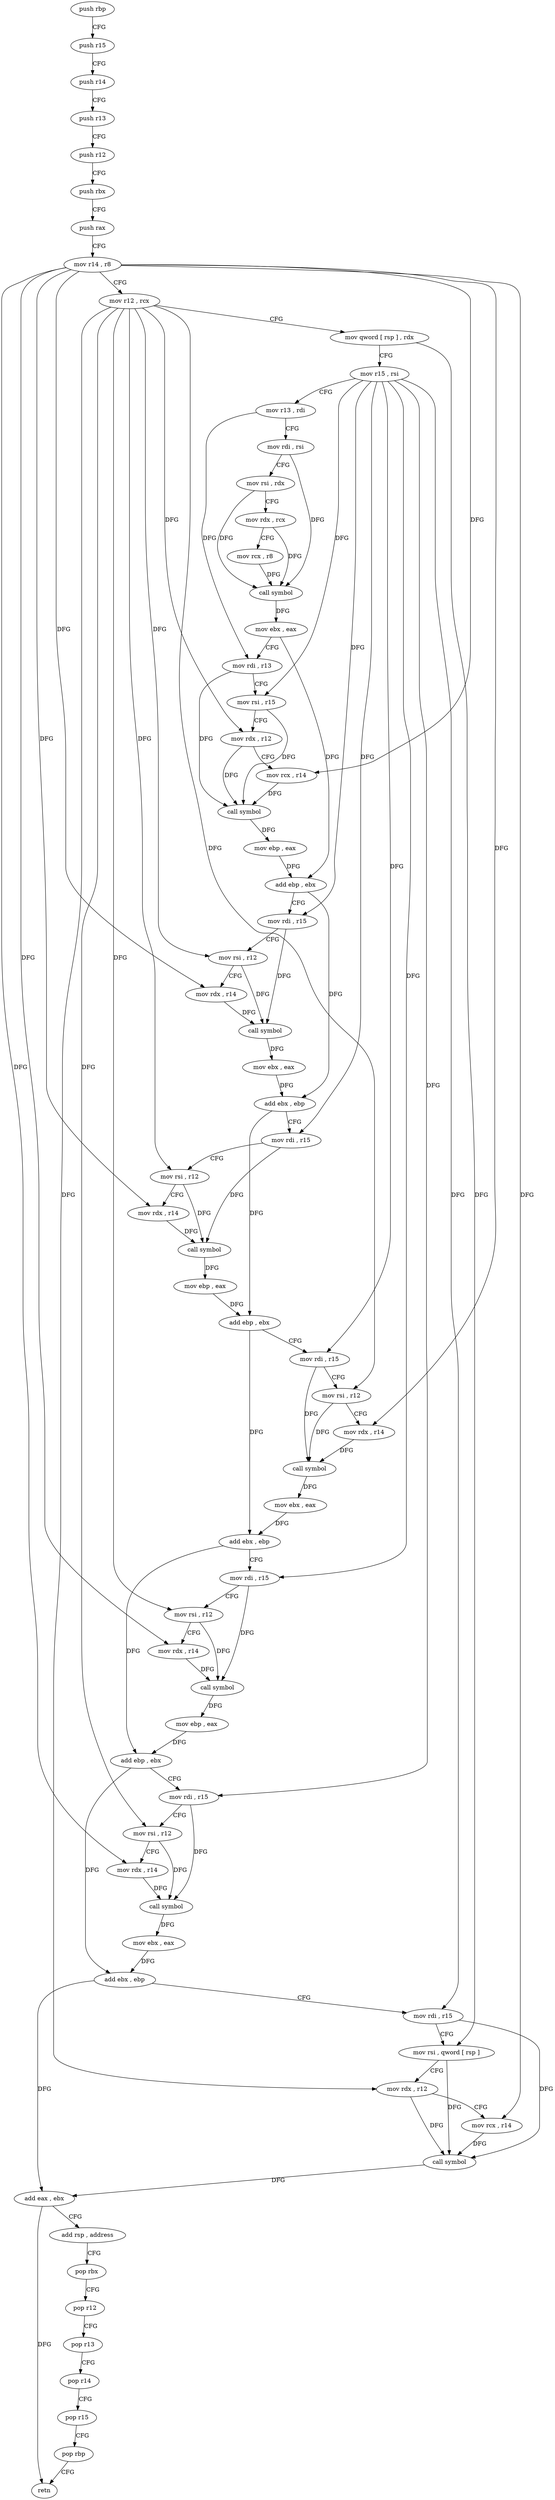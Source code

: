 digraph "func" {
"111232" [label = "push rbp" ]
"111233" [label = "push r15" ]
"111235" [label = "push r14" ]
"111237" [label = "push r13" ]
"111239" [label = "push r12" ]
"111241" [label = "push rbx" ]
"111242" [label = "push rax" ]
"111243" [label = "mov r14 , r8" ]
"111246" [label = "mov r12 , rcx" ]
"111249" [label = "mov qword [ rsp ] , rdx" ]
"111253" [label = "mov r15 , rsi" ]
"111256" [label = "mov r13 , rdi" ]
"111259" [label = "mov rdi , rsi" ]
"111262" [label = "mov rsi , rdx" ]
"111265" [label = "mov rdx , rcx" ]
"111268" [label = "mov rcx , r8" ]
"111271" [label = "call symbol" ]
"111276" [label = "mov ebx , eax" ]
"111278" [label = "mov rdi , r13" ]
"111281" [label = "mov rsi , r15" ]
"111284" [label = "mov rdx , r12" ]
"111287" [label = "mov rcx , r14" ]
"111290" [label = "call symbol" ]
"111295" [label = "mov ebp , eax" ]
"111297" [label = "add ebp , ebx" ]
"111299" [label = "mov rdi , r15" ]
"111302" [label = "mov rsi , r12" ]
"111305" [label = "mov rdx , r14" ]
"111308" [label = "call symbol" ]
"111313" [label = "mov ebx , eax" ]
"111315" [label = "add ebx , ebp" ]
"111317" [label = "mov rdi , r15" ]
"111320" [label = "mov rsi , r12" ]
"111323" [label = "mov rdx , r14" ]
"111326" [label = "call symbol" ]
"111331" [label = "mov ebp , eax" ]
"111333" [label = "add ebp , ebx" ]
"111335" [label = "mov rdi , r15" ]
"111338" [label = "mov rsi , r12" ]
"111341" [label = "mov rdx , r14" ]
"111344" [label = "call symbol" ]
"111349" [label = "mov ebx , eax" ]
"111351" [label = "add ebx , ebp" ]
"111353" [label = "mov rdi , r15" ]
"111356" [label = "mov rsi , r12" ]
"111359" [label = "mov rdx , r14" ]
"111362" [label = "call symbol" ]
"111367" [label = "mov ebp , eax" ]
"111369" [label = "add ebp , ebx" ]
"111371" [label = "mov rdi , r15" ]
"111374" [label = "mov rsi , r12" ]
"111377" [label = "mov rdx , r14" ]
"111380" [label = "call symbol" ]
"111385" [label = "mov ebx , eax" ]
"111387" [label = "add ebx , ebp" ]
"111389" [label = "mov rdi , r15" ]
"111392" [label = "mov rsi , qword [ rsp ]" ]
"111396" [label = "mov rdx , r12" ]
"111399" [label = "mov rcx , r14" ]
"111402" [label = "call symbol" ]
"111407" [label = "add eax , ebx" ]
"111409" [label = "add rsp , address" ]
"111413" [label = "pop rbx" ]
"111414" [label = "pop r12" ]
"111416" [label = "pop r13" ]
"111418" [label = "pop r14" ]
"111420" [label = "pop r15" ]
"111422" [label = "pop rbp" ]
"111423" [label = "retn" ]
"111232" -> "111233" [ label = "CFG" ]
"111233" -> "111235" [ label = "CFG" ]
"111235" -> "111237" [ label = "CFG" ]
"111237" -> "111239" [ label = "CFG" ]
"111239" -> "111241" [ label = "CFG" ]
"111241" -> "111242" [ label = "CFG" ]
"111242" -> "111243" [ label = "CFG" ]
"111243" -> "111246" [ label = "CFG" ]
"111243" -> "111287" [ label = "DFG" ]
"111243" -> "111305" [ label = "DFG" ]
"111243" -> "111323" [ label = "DFG" ]
"111243" -> "111341" [ label = "DFG" ]
"111243" -> "111359" [ label = "DFG" ]
"111243" -> "111377" [ label = "DFG" ]
"111243" -> "111399" [ label = "DFG" ]
"111246" -> "111249" [ label = "CFG" ]
"111246" -> "111284" [ label = "DFG" ]
"111246" -> "111302" [ label = "DFG" ]
"111246" -> "111320" [ label = "DFG" ]
"111246" -> "111338" [ label = "DFG" ]
"111246" -> "111356" [ label = "DFG" ]
"111246" -> "111374" [ label = "DFG" ]
"111246" -> "111396" [ label = "DFG" ]
"111249" -> "111253" [ label = "CFG" ]
"111249" -> "111392" [ label = "DFG" ]
"111253" -> "111256" [ label = "CFG" ]
"111253" -> "111281" [ label = "DFG" ]
"111253" -> "111299" [ label = "DFG" ]
"111253" -> "111317" [ label = "DFG" ]
"111253" -> "111335" [ label = "DFG" ]
"111253" -> "111353" [ label = "DFG" ]
"111253" -> "111371" [ label = "DFG" ]
"111253" -> "111389" [ label = "DFG" ]
"111256" -> "111259" [ label = "CFG" ]
"111256" -> "111278" [ label = "DFG" ]
"111259" -> "111262" [ label = "CFG" ]
"111259" -> "111271" [ label = "DFG" ]
"111262" -> "111265" [ label = "CFG" ]
"111262" -> "111271" [ label = "DFG" ]
"111265" -> "111268" [ label = "CFG" ]
"111265" -> "111271" [ label = "DFG" ]
"111268" -> "111271" [ label = "DFG" ]
"111271" -> "111276" [ label = "DFG" ]
"111276" -> "111278" [ label = "CFG" ]
"111276" -> "111297" [ label = "DFG" ]
"111278" -> "111281" [ label = "CFG" ]
"111278" -> "111290" [ label = "DFG" ]
"111281" -> "111284" [ label = "CFG" ]
"111281" -> "111290" [ label = "DFG" ]
"111284" -> "111287" [ label = "CFG" ]
"111284" -> "111290" [ label = "DFG" ]
"111287" -> "111290" [ label = "DFG" ]
"111290" -> "111295" [ label = "DFG" ]
"111295" -> "111297" [ label = "DFG" ]
"111297" -> "111299" [ label = "CFG" ]
"111297" -> "111315" [ label = "DFG" ]
"111299" -> "111302" [ label = "CFG" ]
"111299" -> "111308" [ label = "DFG" ]
"111302" -> "111305" [ label = "CFG" ]
"111302" -> "111308" [ label = "DFG" ]
"111305" -> "111308" [ label = "DFG" ]
"111308" -> "111313" [ label = "DFG" ]
"111313" -> "111315" [ label = "DFG" ]
"111315" -> "111317" [ label = "CFG" ]
"111315" -> "111333" [ label = "DFG" ]
"111317" -> "111320" [ label = "CFG" ]
"111317" -> "111326" [ label = "DFG" ]
"111320" -> "111323" [ label = "CFG" ]
"111320" -> "111326" [ label = "DFG" ]
"111323" -> "111326" [ label = "DFG" ]
"111326" -> "111331" [ label = "DFG" ]
"111331" -> "111333" [ label = "DFG" ]
"111333" -> "111335" [ label = "CFG" ]
"111333" -> "111351" [ label = "DFG" ]
"111335" -> "111338" [ label = "CFG" ]
"111335" -> "111344" [ label = "DFG" ]
"111338" -> "111341" [ label = "CFG" ]
"111338" -> "111344" [ label = "DFG" ]
"111341" -> "111344" [ label = "DFG" ]
"111344" -> "111349" [ label = "DFG" ]
"111349" -> "111351" [ label = "DFG" ]
"111351" -> "111353" [ label = "CFG" ]
"111351" -> "111369" [ label = "DFG" ]
"111353" -> "111356" [ label = "CFG" ]
"111353" -> "111362" [ label = "DFG" ]
"111356" -> "111359" [ label = "CFG" ]
"111356" -> "111362" [ label = "DFG" ]
"111359" -> "111362" [ label = "DFG" ]
"111362" -> "111367" [ label = "DFG" ]
"111367" -> "111369" [ label = "DFG" ]
"111369" -> "111371" [ label = "CFG" ]
"111369" -> "111387" [ label = "DFG" ]
"111371" -> "111374" [ label = "CFG" ]
"111371" -> "111380" [ label = "DFG" ]
"111374" -> "111377" [ label = "CFG" ]
"111374" -> "111380" [ label = "DFG" ]
"111377" -> "111380" [ label = "DFG" ]
"111380" -> "111385" [ label = "DFG" ]
"111385" -> "111387" [ label = "DFG" ]
"111387" -> "111389" [ label = "CFG" ]
"111387" -> "111407" [ label = "DFG" ]
"111389" -> "111392" [ label = "CFG" ]
"111389" -> "111402" [ label = "DFG" ]
"111392" -> "111396" [ label = "CFG" ]
"111392" -> "111402" [ label = "DFG" ]
"111396" -> "111399" [ label = "CFG" ]
"111396" -> "111402" [ label = "DFG" ]
"111399" -> "111402" [ label = "DFG" ]
"111402" -> "111407" [ label = "DFG" ]
"111407" -> "111409" [ label = "CFG" ]
"111407" -> "111423" [ label = "DFG" ]
"111409" -> "111413" [ label = "CFG" ]
"111413" -> "111414" [ label = "CFG" ]
"111414" -> "111416" [ label = "CFG" ]
"111416" -> "111418" [ label = "CFG" ]
"111418" -> "111420" [ label = "CFG" ]
"111420" -> "111422" [ label = "CFG" ]
"111422" -> "111423" [ label = "CFG" ]
}

